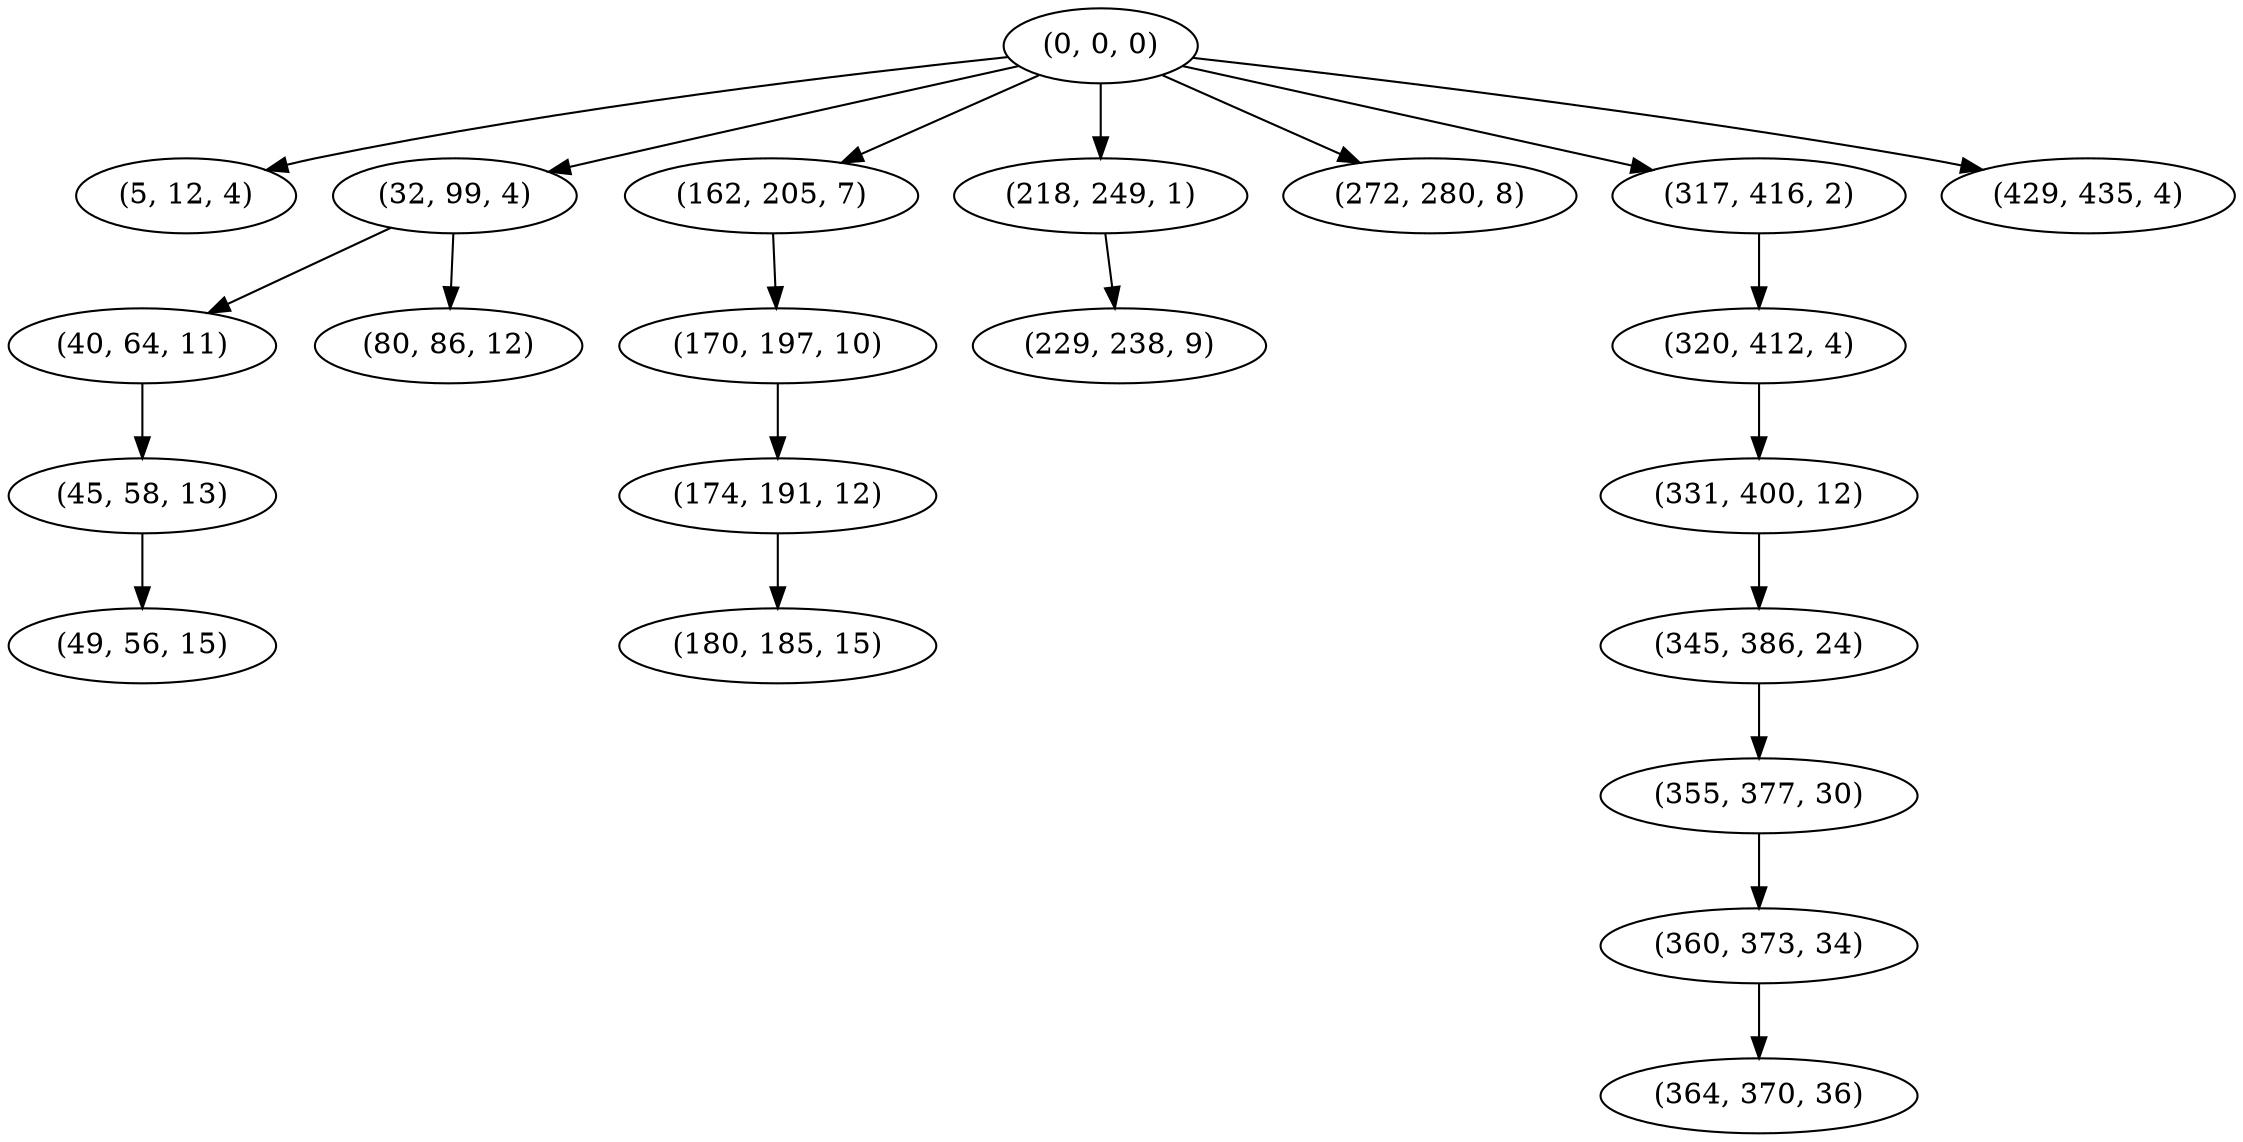 digraph tree {
    "(0, 0, 0)";
    "(5, 12, 4)";
    "(32, 99, 4)";
    "(40, 64, 11)";
    "(45, 58, 13)";
    "(49, 56, 15)";
    "(80, 86, 12)";
    "(162, 205, 7)";
    "(170, 197, 10)";
    "(174, 191, 12)";
    "(180, 185, 15)";
    "(218, 249, 1)";
    "(229, 238, 9)";
    "(272, 280, 8)";
    "(317, 416, 2)";
    "(320, 412, 4)";
    "(331, 400, 12)";
    "(345, 386, 24)";
    "(355, 377, 30)";
    "(360, 373, 34)";
    "(364, 370, 36)";
    "(429, 435, 4)";
    "(0, 0, 0)" -> "(5, 12, 4)";
    "(0, 0, 0)" -> "(32, 99, 4)";
    "(0, 0, 0)" -> "(162, 205, 7)";
    "(0, 0, 0)" -> "(218, 249, 1)";
    "(0, 0, 0)" -> "(272, 280, 8)";
    "(0, 0, 0)" -> "(317, 416, 2)";
    "(0, 0, 0)" -> "(429, 435, 4)";
    "(32, 99, 4)" -> "(40, 64, 11)";
    "(32, 99, 4)" -> "(80, 86, 12)";
    "(40, 64, 11)" -> "(45, 58, 13)";
    "(45, 58, 13)" -> "(49, 56, 15)";
    "(162, 205, 7)" -> "(170, 197, 10)";
    "(170, 197, 10)" -> "(174, 191, 12)";
    "(174, 191, 12)" -> "(180, 185, 15)";
    "(218, 249, 1)" -> "(229, 238, 9)";
    "(317, 416, 2)" -> "(320, 412, 4)";
    "(320, 412, 4)" -> "(331, 400, 12)";
    "(331, 400, 12)" -> "(345, 386, 24)";
    "(345, 386, 24)" -> "(355, 377, 30)";
    "(355, 377, 30)" -> "(360, 373, 34)";
    "(360, 373, 34)" -> "(364, 370, 36)";
}
